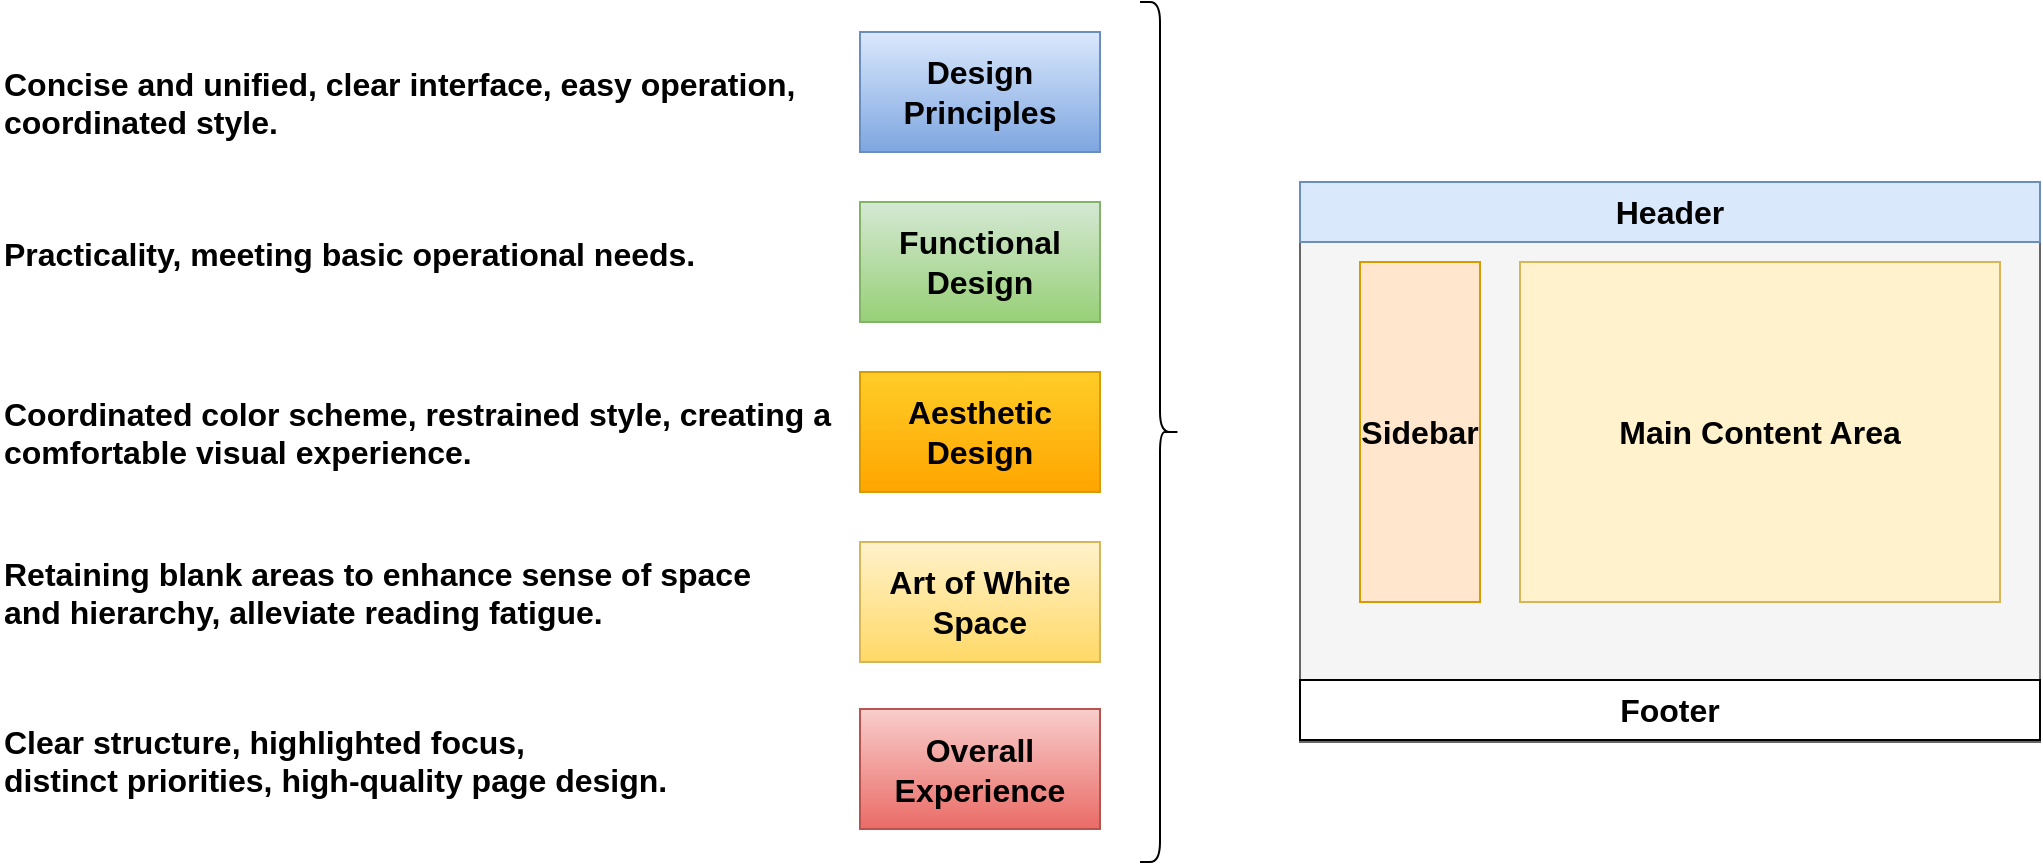<mxfile version="24.7.17">
  <diagram name="第 1 页" id="7-TyyusMR2jaqwP33Saa">
    <mxGraphModel dx="1635" dy="740" grid="0" gridSize="10" guides="1" tooltips="1" connect="1" arrows="1" fold="1" page="0" pageScale="1" pageWidth="1169" pageHeight="827" math="0" shadow="0">
      <root>
        <mxCell id="0" />
        <mxCell id="1" parent="0" />
        <mxCell id="Cioo82qsip20XwsOf-3X-1" value="" style="rounded=0;whiteSpace=wrap;html=1;fillColor=#f5f5f5;strokeColor=#666666;fontColor=#333333;fontSize=16;fontStyle=1" vertex="1" parent="1">
          <mxGeometry x="310" y="150" width="370" height="280" as="geometry" />
        </mxCell>
        <mxCell id="Cioo82qsip20XwsOf-3X-2" value="Header" style="rounded=0;whiteSpace=wrap;html=1;fillColor=#dae8fc;strokeColor=#6c8ebf;fontSize=16;fontStyle=1" vertex="1" parent="1">
          <mxGeometry x="310" y="150" width="370" height="30" as="geometry" />
        </mxCell>
        <mxCell id="Cioo82qsip20XwsOf-3X-3" value="Sidebar" style="rounded=0;whiteSpace=wrap;html=1;fillColor=#ffe6cc;strokeColor=#d79b00;fontSize=16;fontStyle=1" vertex="1" parent="1">
          <mxGeometry x="340" y="190" width="60" height="170" as="geometry" />
        </mxCell>
        <mxCell id="Cioo82qsip20XwsOf-3X-4" value="Main Content Area" style="rounded=0;whiteSpace=wrap;html=1;fillColor=#fff2cc;strokeColor=#d6b656;fontSize=16;fontStyle=1" vertex="1" parent="1">
          <mxGeometry x="420" y="190" width="240" height="170" as="geometry" />
        </mxCell>
        <mxCell id="Cioo82qsip20XwsOf-3X-5" value="Footer" style="rounded=0;whiteSpace=wrap;html=1;fontSize=16;fontStyle=1" vertex="1" parent="1">
          <mxGeometry x="310" y="399" width="370" height="30" as="geometry" />
        </mxCell>
        <mxCell id="Cioo82qsip20XwsOf-3X-8" value="" style="shape=curlyBracket;whiteSpace=wrap;html=1;rounded=1;flipH=1;labelPosition=right;verticalLabelPosition=middle;align=left;verticalAlign=middle;fontSize=16;fontStyle=1" vertex="1" parent="1">
          <mxGeometry x="230" y="60" width="20" height="430" as="geometry" />
        </mxCell>
        <mxCell id="Cioo82qsip20XwsOf-3X-9" value="Design Principles" style="rounded=0;whiteSpace=wrap;html=1;fontSize=16;fontStyle=1;fillColor=#dae8fc;gradientColor=#7ea6e0;strokeColor=#6c8ebf;" vertex="1" parent="1">
          <mxGeometry x="90" y="75" width="120" height="60" as="geometry" />
        </mxCell>
        <mxCell id="Cioo82qsip20XwsOf-3X-10" value="Functional Design" style="rounded=0;whiteSpace=wrap;html=1;fontSize=16;fontStyle=1;fillColor=#d5e8d4;gradientColor=#97d077;strokeColor=#82b366;" vertex="1" parent="1">
          <mxGeometry x="90" y="160" width="120" height="60" as="geometry" />
        </mxCell>
        <mxCell id="Cioo82qsip20XwsOf-3X-11" value="Aesthetic Design" style="rounded=0;whiteSpace=wrap;html=1;fontSize=16;fontStyle=1;fillColor=#ffcd28;gradientColor=#ffa500;strokeColor=#d79b00;" vertex="1" parent="1">
          <mxGeometry x="90" y="245" width="120" height="60" as="geometry" />
        </mxCell>
        <mxCell id="Cioo82qsip20XwsOf-3X-12" value="Art of White Space" style="rounded=0;whiteSpace=wrap;html=1;fontSize=16;fontStyle=1;fillColor=#fff2cc;gradientColor=#ffd966;strokeColor=#d6b656;" vertex="1" parent="1">
          <mxGeometry x="90" y="330" width="120" height="60" as="geometry" />
        </mxCell>
        <mxCell id="Cioo82qsip20XwsOf-3X-13" value="Overall Experience" style="rounded=0;whiteSpace=wrap;html=1;fontSize=16;fontStyle=1;fillColor=#f8cecc;gradientColor=#ea6b66;strokeColor=#b85450;" vertex="1" parent="1">
          <mxGeometry x="90" y="413.5" width="120" height="60" as="geometry" />
        </mxCell>
        <mxCell id="Cioo82qsip20XwsOf-3X-14" value="Concise and unified, clear interface, easy operation, coordinated style." style="text;whiteSpace=wrap;fontSize=16;fontStyle=1" vertex="1" parent="1">
          <mxGeometry x="-340" y="85" width="410" height="65" as="geometry" />
        </mxCell>
        <mxCell id="Cioo82qsip20XwsOf-3X-16" value="Practicality, meeting basic operational needs." style="text;whiteSpace=wrap;fontSize=16;fontStyle=1" vertex="1" parent="1">
          <mxGeometry x="-340" y="170" width="370" height="40" as="geometry" />
        </mxCell>
        <mxCell id="Cioo82qsip20XwsOf-3X-17" value="Coordinated color scheme, restrained style, creating a comfortable visual experience." style="text;whiteSpace=wrap;fontSize=16;fontStyle=1" vertex="1" parent="1">
          <mxGeometry x="-340" y="250" width="490" height="40" as="geometry" />
        </mxCell>
        <mxCell id="Cioo82qsip20XwsOf-3X-18" value="Retaining blank areas to enhance sense of space &#xa;and hierarchy, alleviate reading fatigue." style="text;whiteSpace=wrap;fontSize=16;fontStyle=1" vertex="1" parent="1">
          <mxGeometry x="-340" y="330" width="510" height="60" as="geometry" />
        </mxCell>
        <mxCell id="Cioo82qsip20XwsOf-3X-19" value="Clear structure, highlighted focus, &#xa;distinct priorities, high-quality page design." style="text;whiteSpace=wrap;fontSize=16;fontStyle=1" vertex="1" parent="1">
          <mxGeometry x="-340" y="414" width="440" height="40" as="geometry" />
        </mxCell>
      </root>
    </mxGraphModel>
  </diagram>
</mxfile>
